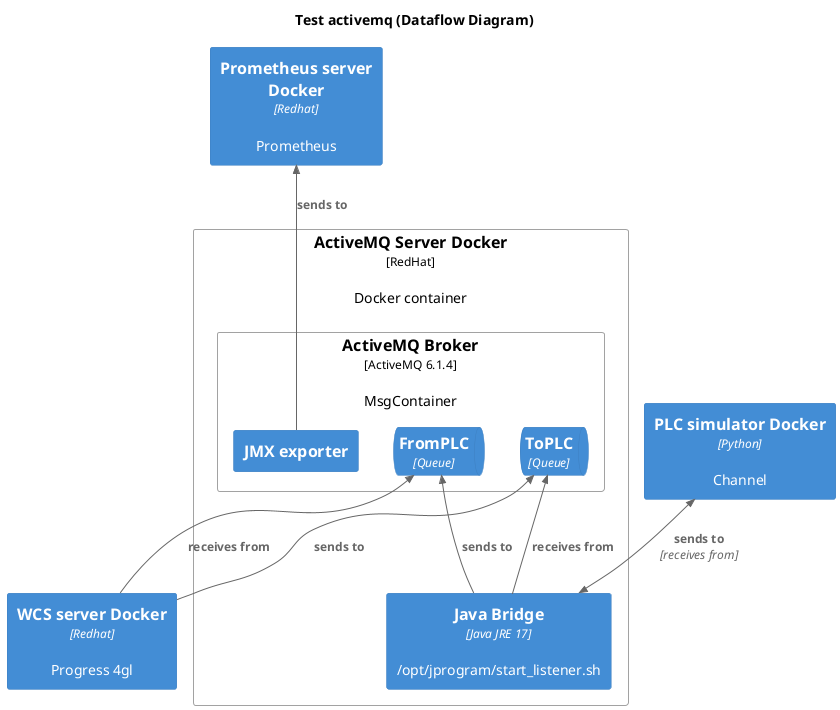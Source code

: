 @startuml
!include <C4/C4_Deployment.puml>

HIDE_STEREOTYPE()
LAYOUT_TOP_DOWN()

title Test activemq (Dataflow Diagram)

Node(activemqserver, "ActiveMQ Server Docker", "RedHat", Docker container) {
     
    Container(activemqserver_listeners, "Java Bridge", "Java JRE 17", "/opt/jprogram/start_listener.sh")
    
    Node(activemqserver_activemqbroker, "ActiveMQ Broker", "ActiveMQ 6.1.4", MsgContainer) {
        ContainerQueue(activemqserver_activemqbroker_toplc, "ToPLC", "Queue")
        ContainerQueue(activemqserver_activemqbroker_fromplc, "FromPLC", "Queue")
        Container(activemqserver_activemqbroker_jmxexport, JMX exporter)
    }
}

Container(plcsimulator, "PLC simulator Docker", "Python", "Channel")

Container(prometheusserver, "Prometheus server Docker", "Redhat", "Prometheus")

Container(wcsserver, "WCS server Docker", "Redhat", "Progress 4gl")

Rel_U(activemqserver_listeners, activemqserver_activemqbroker_fromplc, "sends to")
Rel_U(activemqserver_listeners, activemqserver_activemqbroker_toplc, "receives from")

Rel_U(wcsserver, activemqserver_activemqbroker_toplc, "sends to") 
Rel_U(wcsserver, activemqserver_activemqbroker_fromplc, "receives from") 
Rel_U(activemqserver_activemqbroker_jmxexport, prometheusserver, "sends to")
BiRel(plcsimulator, activemqserver_listeners, "sends to", "receives from")

@enduml